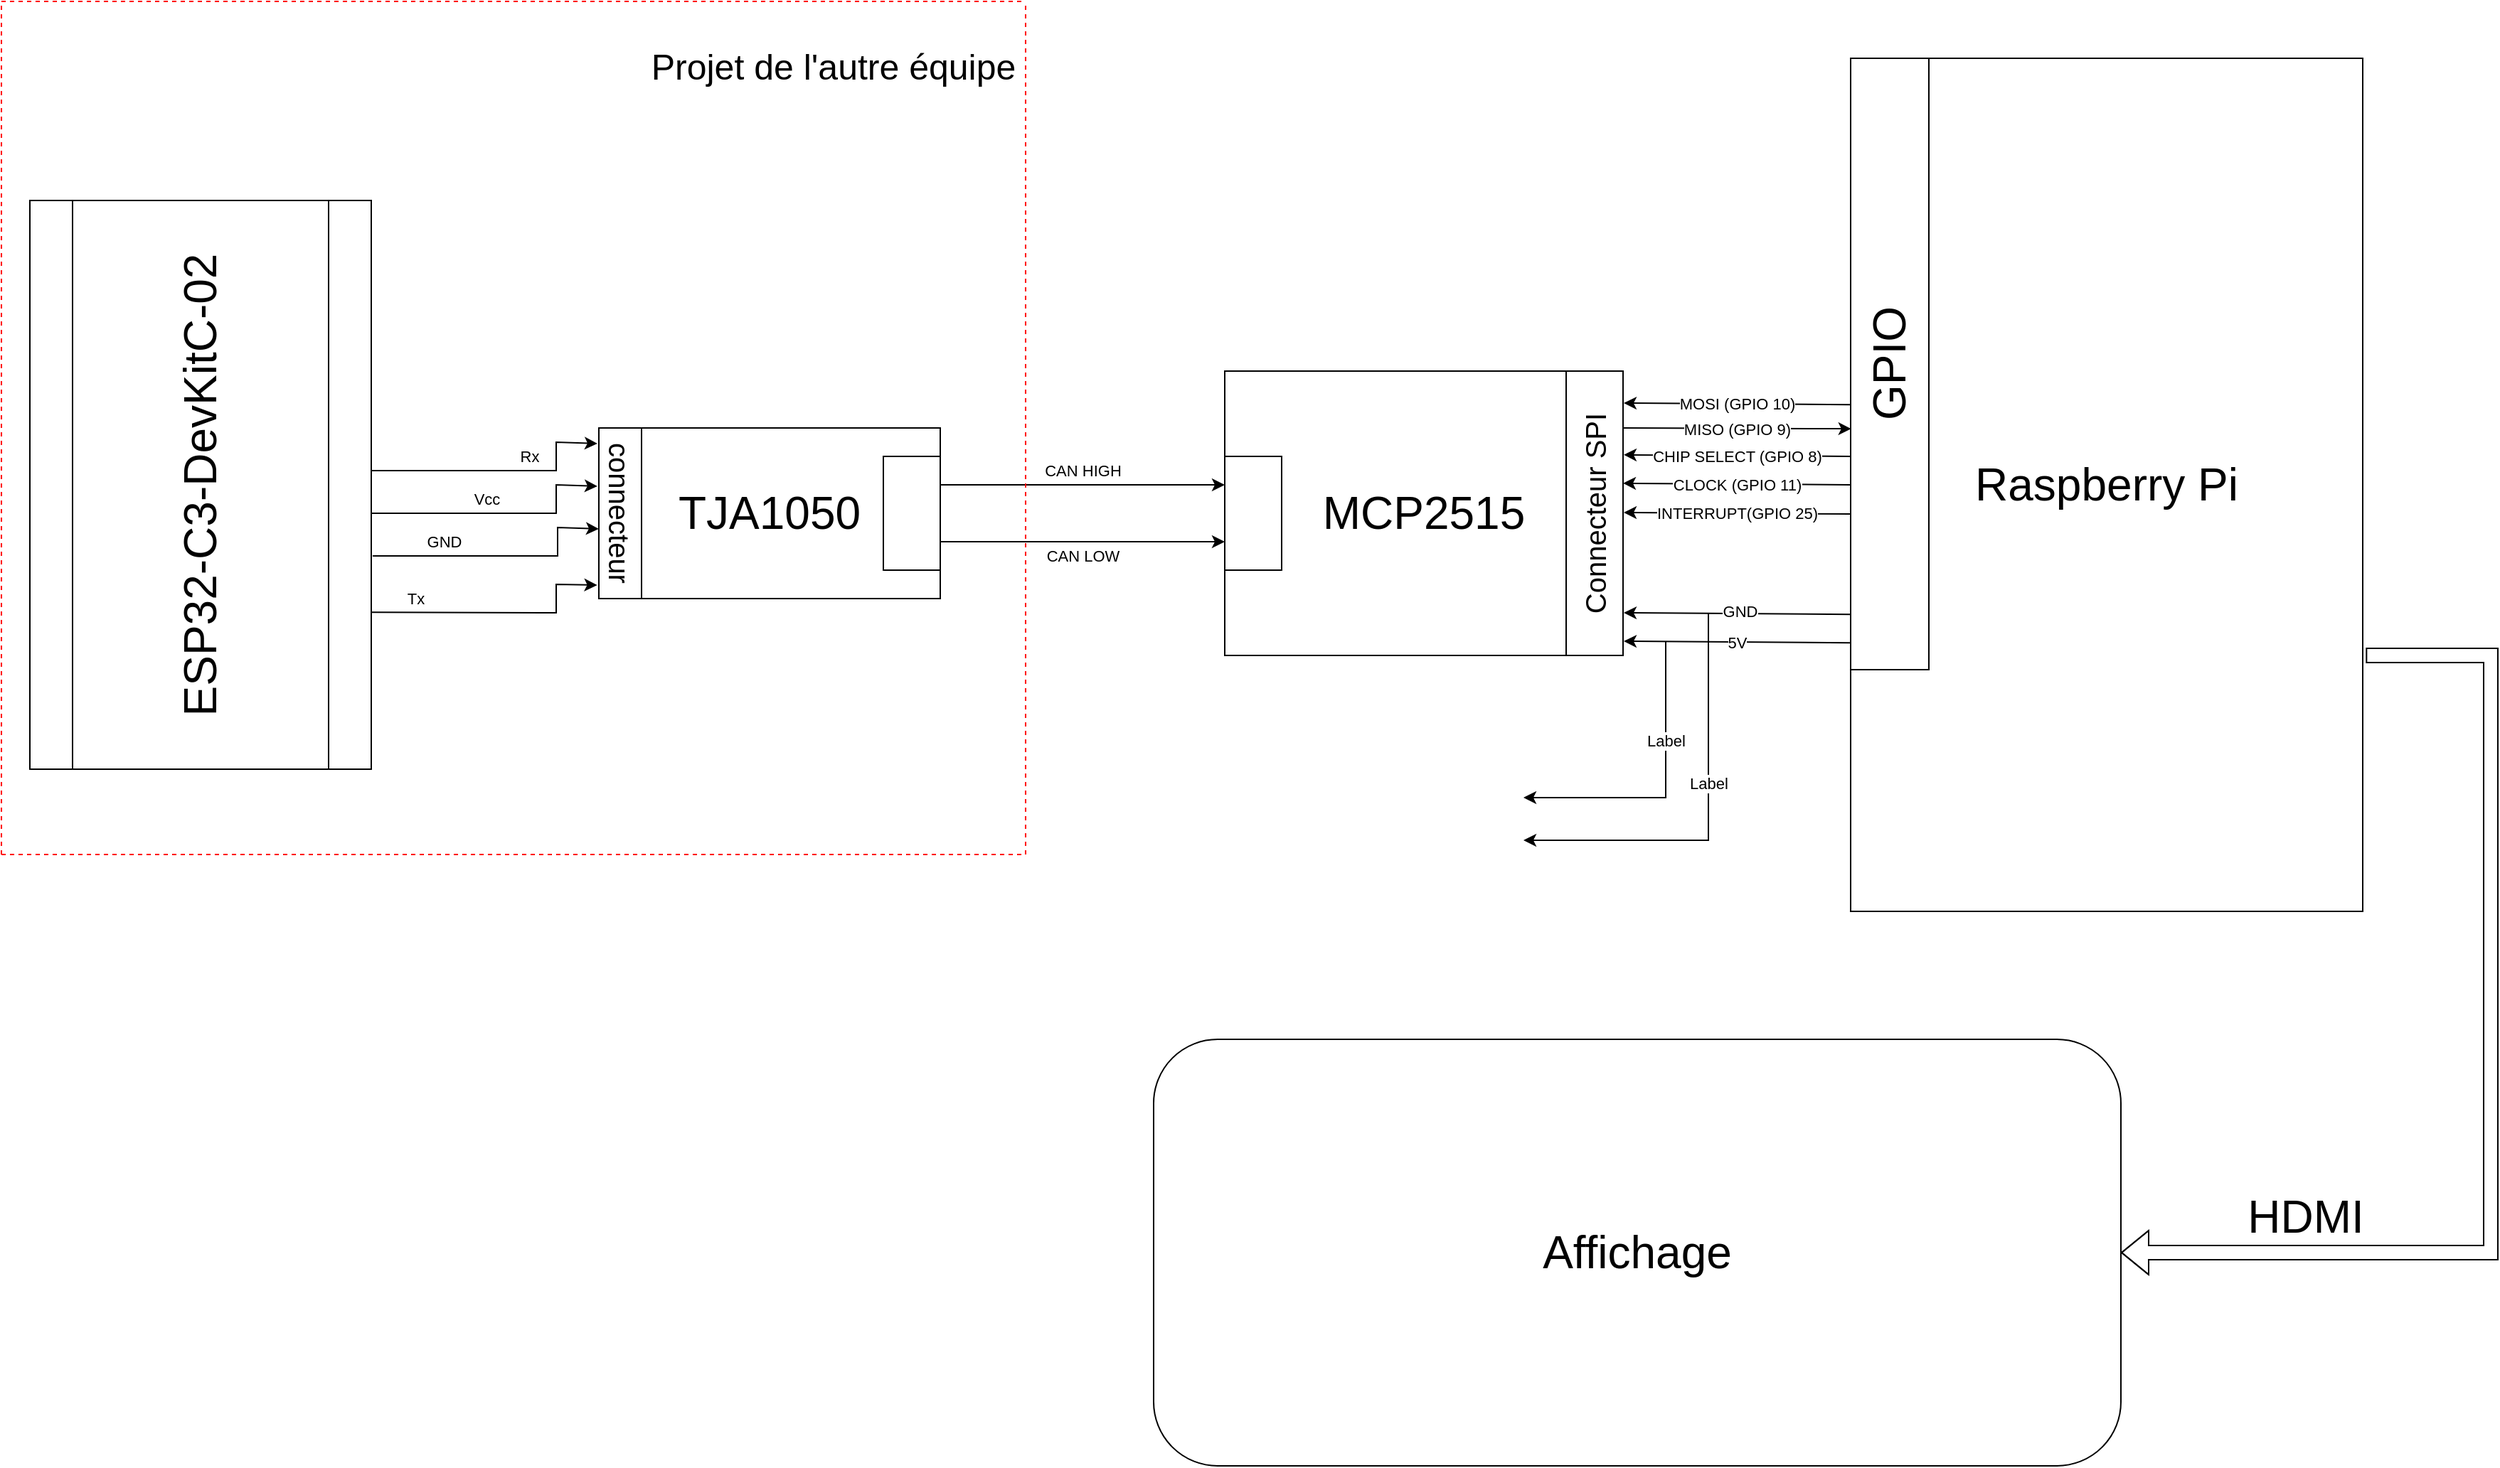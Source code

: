<mxfile version="22.1.11" type="github">
  <diagram id="9Jhxt2M1604z10Gk7L1L" name="Page-1">
    <mxGraphModel dx="1595" dy="461" grid="1" gridSize="10" guides="1" tooltips="1" connect="1" arrows="1" fold="1" page="1" pageScale="1" pageWidth="850" pageHeight="1100" math="0" shadow="0">
      <root>
        <mxCell id="0" />
        <mxCell id="1" parent="0" />
        <mxCell id="VWep6eW0SsQqPGRcLZ1D-213" value="&lt;font style=&quot;font-size: 32px;&quot;&gt;ESP32-C3-DevKitC-02&lt;/font&gt;" style="rounded=0;whiteSpace=wrap;html=1;rotation=-90;" vertex="1" parent="1">
          <mxGeometry x="-80" y="220" width="400" height="240" as="geometry" />
        </mxCell>
        <mxCell id="VWep6eW0SsQqPGRcLZ1D-214" value="&lt;div&gt;&lt;font style=&quot;font-size: 32px;&quot;&gt;Raspberry Pi&lt;/font&gt;&lt;/div&gt;" style="rounded=0;whiteSpace=wrap;html=1;" vertex="1" parent="1">
          <mxGeometry x="1280" y="40" width="360" height="600" as="geometry" />
        </mxCell>
        <mxCell id="VWep6eW0SsQqPGRcLZ1D-215" value="&lt;font style=&quot;font-size: 32px;&quot;&gt;MCP2515&lt;/font&gt;" style="rounded=0;whiteSpace=wrap;html=1;" vertex="1" parent="1">
          <mxGeometry x="840" y="260" width="280" height="200" as="geometry" />
        </mxCell>
        <mxCell id="VWep6eW0SsQqPGRcLZ1D-216" value="&lt;font style=&quot;font-size: 32px;&quot;&gt;TJA1050&lt;/font&gt;" style="rounded=0;whiteSpace=wrap;html=1;" vertex="1" parent="1">
          <mxGeometry x="400" y="300" width="240" height="120" as="geometry" />
        </mxCell>
        <mxCell id="VWep6eW0SsQqPGRcLZ1D-219" value="&lt;div style=&quot;font-size: 32px;&quot;&gt;&lt;font style=&quot;font-size: 32px;&quot;&gt;GPIO&lt;/font&gt;&lt;/div&gt;" style="rounded=0;whiteSpace=wrap;html=1;rotation=-90;" vertex="1" parent="1">
          <mxGeometry x="1092.5" y="227.5" width="430" height="55" as="geometry" />
        </mxCell>
        <mxCell id="VWep6eW0SsQqPGRcLZ1D-220" value="" style="rounded=0;whiteSpace=wrap;html=1;" vertex="1" parent="1">
          <mxGeometry y="140" width="30" height="400" as="geometry" />
        </mxCell>
        <mxCell id="VWep6eW0SsQqPGRcLZ1D-221" value="" style="rounded=0;whiteSpace=wrap;html=1;" vertex="1" parent="1">
          <mxGeometry x="210" y="140" width="30" height="400" as="geometry" />
        </mxCell>
        <mxCell id="VWep6eW0SsQqPGRcLZ1D-222" value="&lt;font style=&quot;font-size: 32px;&quot;&gt;Affichage &lt;/font&gt;" style="rounded=1;whiteSpace=wrap;html=1;" vertex="1" parent="1">
          <mxGeometry x="790" y="730" width="680" height="300" as="geometry" />
        </mxCell>
        <mxCell id="VWep6eW0SsQqPGRcLZ1D-228" value="" style="endArrow=classic;html=1;rounded=0;entryX=-0.005;entryY=0.921;entryDx=0;entryDy=0;entryPerimeter=0;exitX=0.993;exitY=0.724;exitDx=0;exitDy=0;exitPerimeter=0;" edge="1" parent="1" source="VWep6eW0SsQqPGRcLZ1D-221" target="VWep6eW0SsQqPGRcLZ1D-216">
          <mxGeometry relative="1" as="geometry">
            <mxPoint x="280" y="420" as="sourcePoint" />
            <mxPoint x="380" y="420" as="targetPoint" />
            <Array as="points">
              <mxPoint x="370" y="430" />
              <mxPoint x="370" y="410" />
            </Array>
          </mxGeometry>
        </mxCell>
        <mxCell id="VWep6eW0SsQqPGRcLZ1D-229" value="&lt;div&gt;Tx&lt;/div&gt;" style="edgeLabel;resizable=0;html=1;align=center;verticalAlign=middle;" connectable="0" vertex="1" parent="VWep6eW0SsQqPGRcLZ1D-228">
          <mxGeometry relative="1" as="geometry">
            <mxPoint x="-59" y="-10" as="offset" />
          </mxGeometry>
        </mxCell>
        <mxCell id="VWep6eW0SsQqPGRcLZ1D-230" value="" style="endArrow=classic;html=1;rounded=0;entryX=-0.005;entryY=0.921;entryDx=0;entryDy=0;entryPerimeter=0;exitX=0.993;exitY=0.724;exitDx=0;exitDy=0;exitPerimeter=0;" edge="1" parent="1">
          <mxGeometry relative="1" as="geometry">
            <mxPoint x="241" y="390" as="sourcePoint" />
            <mxPoint x="400" y="371" as="targetPoint" />
            <Array as="points">
              <mxPoint x="371" y="390" />
              <mxPoint x="371" y="370" />
            </Array>
          </mxGeometry>
        </mxCell>
        <mxCell id="VWep6eW0SsQqPGRcLZ1D-231" value="GND" style="edgeLabel;resizable=0;html=1;align=center;verticalAlign=middle;" connectable="0" vertex="1" parent="VWep6eW0SsQqPGRcLZ1D-230">
          <mxGeometry relative="1" as="geometry">
            <mxPoint x="-40" y="-10" as="offset" />
          </mxGeometry>
        </mxCell>
        <mxCell id="VWep6eW0SsQqPGRcLZ1D-232" value="" style="endArrow=classic;html=1;rounded=0;entryX=-0.005;entryY=0.921;entryDx=0;entryDy=0;entryPerimeter=0;exitX=0.993;exitY=0.724;exitDx=0;exitDy=0;exitPerimeter=0;" edge="1" parent="1">
          <mxGeometry relative="1" as="geometry">
            <mxPoint x="240" y="360" as="sourcePoint" />
            <mxPoint x="399" y="341" as="targetPoint" />
            <Array as="points">
              <mxPoint x="370" y="360" />
              <mxPoint x="370" y="340" />
            </Array>
          </mxGeometry>
        </mxCell>
        <mxCell id="VWep6eW0SsQqPGRcLZ1D-233" value="Vcc" style="edgeLabel;resizable=0;html=1;align=center;verticalAlign=middle;" connectable="0" vertex="1" parent="VWep6eW0SsQqPGRcLZ1D-232">
          <mxGeometry relative="1" as="geometry">
            <mxPoint x="-9" y="-10" as="offset" />
          </mxGeometry>
        </mxCell>
        <mxCell id="VWep6eW0SsQqPGRcLZ1D-234" value="" style="endArrow=classic;html=1;rounded=0;entryX=-0.005;entryY=0.921;entryDx=0;entryDy=0;entryPerimeter=0;exitX=0.993;exitY=0.724;exitDx=0;exitDy=0;exitPerimeter=0;" edge="1" parent="1">
          <mxGeometry relative="1" as="geometry">
            <mxPoint x="240" y="330" as="sourcePoint" />
            <mxPoint x="399" y="311" as="targetPoint" />
            <Array as="points">
              <mxPoint x="370" y="330" />
              <mxPoint x="370" y="310" />
            </Array>
          </mxGeometry>
        </mxCell>
        <mxCell id="VWep6eW0SsQqPGRcLZ1D-235" value="&lt;div&gt;Rx&lt;/div&gt;" style="edgeLabel;resizable=0;html=1;align=center;verticalAlign=middle;" connectable="0" vertex="1" parent="VWep6eW0SsQqPGRcLZ1D-234">
          <mxGeometry relative="1" as="geometry">
            <mxPoint x="21" y="-10" as="offset" />
          </mxGeometry>
        </mxCell>
        <mxCell id="VWep6eW0SsQqPGRcLZ1D-236" value="&lt;div style=&quot;font-size: 20px;&quot;&gt;&lt;font style=&quot;font-size: 20px;&quot;&gt;connecteur&lt;/font&gt;&lt;/div&gt;" style="rounded=0;whiteSpace=wrap;html=1;rotation=90;" vertex="1" parent="1">
          <mxGeometry x="355" y="345" width="120" height="30" as="geometry" />
        </mxCell>
        <mxCell id="VWep6eW0SsQqPGRcLZ1D-237" value="" style="rounded=0;whiteSpace=wrap;html=1;" vertex="1" parent="1">
          <mxGeometry x="600" y="320" width="40" height="80" as="geometry" />
        </mxCell>
        <mxCell id="VWep6eW0SsQqPGRcLZ1D-238" value="" style="rounded=0;whiteSpace=wrap;html=1;" vertex="1" parent="1">
          <mxGeometry x="840" y="320" width="40" height="80" as="geometry" />
        </mxCell>
        <mxCell id="VWep6eW0SsQqPGRcLZ1D-239" value="&lt;font style=&quot;font-size: 20px;&quot;&gt;Connecteur SPI&lt;/font&gt;" style="rounded=0;whiteSpace=wrap;html=1;rotation=-90;" vertex="1" parent="1">
          <mxGeometry x="1000" y="340" width="200" height="40" as="geometry" />
        </mxCell>
        <mxCell id="VWep6eW0SsQqPGRcLZ1D-240" value="" style="endArrow=classic;html=1;rounded=0;entryX=0;entryY=0.25;entryDx=0;entryDy=0;exitX=1;exitY=0.25;exitDx=0;exitDy=0;" edge="1" parent="1" source="VWep6eW0SsQqPGRcLZ1D-237" target="VWep6eW0SsQqPGRcLZ1D-238">
          <mxGeometry relative="1" as="geometry">
            <mxPoint x="660" y="340" as="sourcePoint" />
            <mxPoint x="990" y="530" as="targetPoint" />
            <Array as="points">
              <mxPoint x="730" y="340" />
              <mxPoint x="780" y="340" />
            </Array>
          </mxGeometry>
        </mxCell>
        <mxCell id="VWep6eW0SsQqPGRcLZ1D-241" value="CAN HIGH" style="edgeLabel;resizable=0;html=1;align=center;verticalAlign=middle;" connectable="0" vertex="1" parent="VWep6eW0SsQqPGRcLZ1D-240">
          <mxGeometry relative="1" as="geometry">
            <mxPoint y="-10" as="offset" />
          </mxGeometry>
        </mxCell>
        <mxCell id="VWep6eW0SsQqPGRcLZ1D-242" value="" style="endArrow=classic;html=1;rounded=0;exitX=1;exitY=0.75;exitDx=0;exitDy=0;entryX=0;entryY=0.75;entryDx=0;entryDy=0;" edge="1" parent="1" source="VWep6eW0SsQqPGRcLZ1D-237" target="VWep6eW0SsQqPGRcLZ1D-238">
          <mxGeometry relative="1" as="geometry">
            <mxPoint x="680" y="440" as="sourcePoint" />
            <mxPoint x="780" y="440" as="targetPoint" />
          </mxGeometry>
        </mxCell>
        <mxCell id="VWep6eW0SsQqPGRcLZ1D-243" value="CAN LOW" style="edgeLabel;resizable=0;html=1;align=center;verticalAlign=middle;" connectable="0" vertex="1" parent="VWep6eW0SsQqPGRcLZ1D-242">
          <mxGeometry relative="1" as="geometry">
            <mxPoint y="10" as="offset" />
          </mxGeometry>
        </mxCell>
        <mxCell id="VWep6eW0SsQqPGRcLZ1D-245" value="" style="endArrow=none;dashed=1;html=1;rounded=0;fillColor=#e1d5e7;strokeColor=#ff0000;" edge="1" parent="1">
          <mxGeometry width="50" height="50" relative="1" as="geometry">
            <mxPoint x="-20" y="600" as="sourcePoint" />
            <mxPoint x="700" as="targetPoint" />
            <Array as="points">
              <mxPoint x="700" y="600" />
            </Array>
          </mxGeometry>
        </mxCell>
        <mxCell id="VWep6eW0SsQqPGRcLZ1D-246" value="" style="endArrow=none;dashed=1;html=1;rounded=0;strokeColor=#ff0000;" edge="1" parent="1">
          <mxGeometry width="50" height="50" relative="1" as="geometry">
            <mxPoint x="-20" y="600" as="sourcePoint" />
            <mxPoint x="700" as="targetPoint" />
            <Array as="points">
              <mxPoint x="-20" />
            </Array>
          </mxGeometry>
        </mxCell>
        <mxCell id="VWep6eW0SsQqPGRcLZ1D-248" value="&lt;font style=&quot;font-size: 25px;&quot;&gt;Projet de l&#39;autre équipe&lt;/font&gt;" style="text;html=1;strokeColor=none;fillColor=none;align=center;verticalAlign=middle;whiteSpace=wrap;rounded=0;" vertex="1" parent="1">
          <mxGeometry x="430" y="10" width="270" height="70" as="geometry" />
        </mxCell>
        <mxCell id="VWep6eW0SsQqPGRcLZ1D-249" value="" style="endArrow=classic;html=1;rounded=0;exitX=0.137;exitY=-0.009;exitDx=0;exitDy=0;exitPerimeter=0;entryX=0.25;entryY=1;entryDx=0;entryDy=0;" edge="1" parent="1">
          <mxGeometry relative="1" as="geometry">
            <mxPoint x="1280.005" y="451.09" as="sourcePoint" />
            <mxPoint x="1120.5" y="450" as="targetPoint" />
          </mxGeometry>
        </mxCell>
        <mxCell id="VWep6eW0SsQqPGRcLZ1D-250" value="5V" style="edgeLabel;resizable=0;html=1;align=center;verticalAlign=middle;" connectable="0" vertex="1" parent="VWep6eW0SsQqPGRcLZ1D-249">
          <mxGeometry relative="1" as="geometry" />
        </mxCell>
        <mxCell id="VWep6eW0SsQqPGRcLZ1D-251" value="" style="endArrow=classic;html=1;rounded=0;exitX=0.137;exitY=-0.009;exitDx=0;exitDy=0;exitPerimeter=0;entryX=0.25;entryY=1;entryDx=0;entryDy=0;" edge="1" parent="1">
          <mxGeometry relative="1" as="geometry">
            <mxPoint x="1280.005" y="320.0" as="sourcePoint" />
            <mxPoint x="1120.5" y="318.91" as="targetPoint" />
          </mxGeometry>
        </mxCell>
        <mxCell id="VWep6eW0SsQqPGRcLZ1D-252" value="CHIP SELECT (GPIO 8)" style="edgeLabel;resizable=0;html=1;align=center;verticalAlign=middle;" connectable="0" vertex="1" parent="VWep6eW0SsQqPGRcLZ1D-251">
          <mxGeometry relative="1" as="geometry">
            <mxPoint as="offset" />
          </mxGeometry>
        </mxCell>
        <mxCell id="VWep6eW0SsQqPGRcLZ1D-255" value="&lt;div&gt;MOSI (GPIO 10)&lt;/div&gt;" style="endArrow=classic;html=1;rounded=0;exitX=0.137;exitY=-0.009;exitDx=0;exitDy=0;exitPerimeter=0;entryX=0.25;entryY=1;entryDx=0;entryDy=0;" edge="1" parent="1">
          <mxGeometry relative="1" as="geometry">
            <mxPoint x="1280.005" y="283.59" as="sourcePoint" />
            <mxPoint x="1120.5" y="282.5" as="targetPoint" />
          </mxGeometry>
        </mxCell>
        <mxCell id="VWep6eW0SsQqPGRcLZ1D-257" value="" style="endArrow=classic;html=1;rounded=0;exitX=0.137;exitY=-0.009;exitDx=0;exitDy=0;exitPerimeter=0;entryX=0.25;entryY=1;entryDx=0;entryDy=0;" edge="1" parent="1">
          <mxGeometry relative="1" as="geometry">
            <mxPoint x="1279.505" y="340.0" as="sourcePoint" />
            <mxPoint x="1120" y="338.91" as="targetPoint" />
          </mxGeometry>
        </mxCell>
        <mxCell id="VWep6eW0SsQqPGRcLZ1D-258" value="CLOCK (GPIO 11)" style="edgeLabel;resizable=0;html=1;align=center;verticalAlign=middle;" connectable="0" vertex="1" parent="VWep6eW0SsQqPGRcLZ1D-257">
          <mxGeometry relative="1" as="geometry" />
        </mxCell>
        <mxCell id="VWep6eW0SsQqPGRcLZ1D-259" value="" style="endArrow=classic;html=1;rounded=0;exitX=0.137;exitY=-0.009;exitDx=0;exitDy=0;exitPerimeter=0;entryX=0.25;entryY=1;entryDx=0;entryDy=0;" edge="1" parent="1">
          <mxGeometry relative="1" as="geometry">
            <mxPoint x="1280.005" y="360.55" as="sourcePoint" />
            <mxPoint x="1120.5" y="359.46" as="targetPoint" />
          </mxGeometry>
        </mxCell>
        <mxCell id="VWep6eW0SsQqPGRcLZ1D-260" value="INTERRUPT(GPIO 25)" style="edgeLabel;resizable=0;html=1;align=center;verticalAlign=middle;" connectable="0" vertex="1" parent="VWep6eW0SsQqPGRcLZ1D-259">
          <mxGeometry relative="1" as="geometry" />
        </mxCell>
        <mxCell id="VWep6eW0SsQqPGRcLZ1D-261" value="" style="endArrow=classic;html=1;rounded=0;entryX=0.394;entryY=0.007;entryDx=0;entryDy=0;entryPerimeter=0;" edge="1" parent="1" target="VWep6eW0SsQqPGRcLZ1D-219">
          <mxGeometry relative="1" as="geometry">
            <mxPoint x="1120" y="300" as="sourcePoint" />
            <mxPoint x="1270" y="300" as="targetPoint" />
          </mxGeometry>
        </mxCell>
        <mxCell id="VWep6eW0SsQqPGRcLZ1D-262" value="&lt;div&gt;MISO (GPIO 9)&lt;/div&gt;" style="edgeLabel;resizable=0;html=1;align=center;verticalAlign=middle;" connectable="0" vertex="1" parent="VWep6eW0SsQqPGRcLZ1D-261">
          <mxGeometry relative="1" as="geometry">
            <mxPoint as="offset" />
          </mxGeometry>
        </mxCell>
        <mxCell id="VWep6eW0SsQqPGRcLZ1D-265" value="" style="endArrow=classic;html=1;rounded=0;exitX=0.137;exitY=-0.009;exitDx=0;exitDy=0;exitPerimeter=0;entryX=0.25;entryY=1;entryDx=0;entryDy=0;" edge="1" parent="1">
          <mxGeometry relative="1" as="geometry">
            <mxPoint x="1280.005" y="431.09" as="sourcePoint" />
            <mxPoint x="1120.5" y="430" as="targetPoint" />
          </mxGeometry>
        </mxCell>
        <mxCell id="VWep6eW0SsQqPGRcLZ1D-266" value="5V" style="edgeLabel;resizable=0;html=1;align=center;verticalAlign=middle;" connectable="0" vertex="1" parent="VWep6eW0SsQqPGRcLZ1D-265">
          <mxGeometry relative="1" as="geometry" />
        </mxCell>
        <mxCell id="VWep6eW0SsQqPGRcLZ1D-267" value="&lt;div&gt;GND&lt;/div&gt;" style="edgeLabel;html=1;align=center;verticalAlign=middle;resizable=0;points=[];" vertex="1" connectable="0" parent="VWep6eW0SsQqPGRcLZ1D-265">
          <mxGeometry x="-0.022" y="-2" relative="1" as="geometry">
            <mxPoint as="offset" />
          </mxGeometry>
        </mxCell>
        <mxCell id="VWep6eW0SsQqPGRcLZ1D-269" value="" style="shape=flexArrow;endArrow=classic;html=1;rounded=0;exitX=1.006;exitY=0.7;exitDx=0;exitDy=0;exitPerimeter=0;entryX=1;entryY=0.5;entryDx=0;entryDy=0;" edge="1" parent="1" source="VWep6eW0SsQqPGRcLZ1D-214" target="VWep6eW0SsQqPGRcLZ1D-222">
          <mxGeometry width="50" height="50" relative="1" as="geometry">
            <mxPoint x="1700" y="460" as="sourcePoint" />
            <mxPoint x="1590" y="870" as="targetPoint" />
            <Array as="points">
              <mxPoint x="1730" y="460" />
              <mxPoint x="1730" y="880" />
            </Array>
          </mxGeometry>
        </mxCell>
        <mxCell id="VWep6eW0SsQqPGRcLZ1D-270" value="&lt;font style=&quot;font-size: 32px;&quot;&gt;HDMI&lt;/font&gt;" style="text;html=1;strokeColor=none;fillColor=none;align=center;verticalAlign=middle;whiteSpace=wrap;rounded=0;" vertex="1" parent="1">
          <mxGeometry x="1570" y="840" width="60" height="30" as="geometry" />
        </mxCell>
        <mxCell id="VWep6eW0SsQqPGRcLZ1D-272" value="" style="endArrow=classic;html=1;rounded=0;" edge="1" parent="1">
          <mxGeometry relative="1" as="geometry">
            <mxPoint x="1150" y="450" as="sourcePoint" />
            <mxPoint x="1050" y="560" as="targetPoint" />
            <Array as="points">
              <mxPoint x="1150" y="560" />
            </Array>
          </mxGeometry>
        </mxCell>
        <mxCell id="VWep6eW0SsQqPGRcLZ1D-273" value="Label" style="edgeLabel;resizable=0;html=1;align=center;verticalAlign=middle;" connectable="0" vertex="1" parent="VWep6eW0SsQqPGRcLZ1D-272">
          <mxGeometry relative="1" as="geometry">
            <mxPoint y="-35" as="offset" />
          </mxGeometry>
        </mxCell>
        <mxCell id="VWep6eW0SsQqPGRcLZ1D-274" value="" style="endArrow=classic;html=1;rounded=0;" edge="1" parent="1">
          <mxGeometry relative="1" as="geometry">
            <mxPoint x="1180" y="430" as="sourcePoint" />
            <mxPoint x="1050" y="590" as="targetPoint" />
            <Array as="points">
              <mxPoint x="1180" y="590" />
            </Array>
          </mxGeometry>
        </mxCell>
        <mxCell id="VWep6eW0SsQqPGRcLZ1D-275" value="Label" style="edgeLabel;resizable=0;html=1;align=center;verticalAlign=middle;" connectable="0" vertex="1" parent="VWep6eW0SsQqPGRcLZ1D-274">
          <mxGeometry relative="1" as="geometry">
            <mxPoint y="-25" as="offset" />
          </mxGeometry>
        </mxCell>
      </root>
    </mxGraphModel>
  </diagram>
</mxfile>
